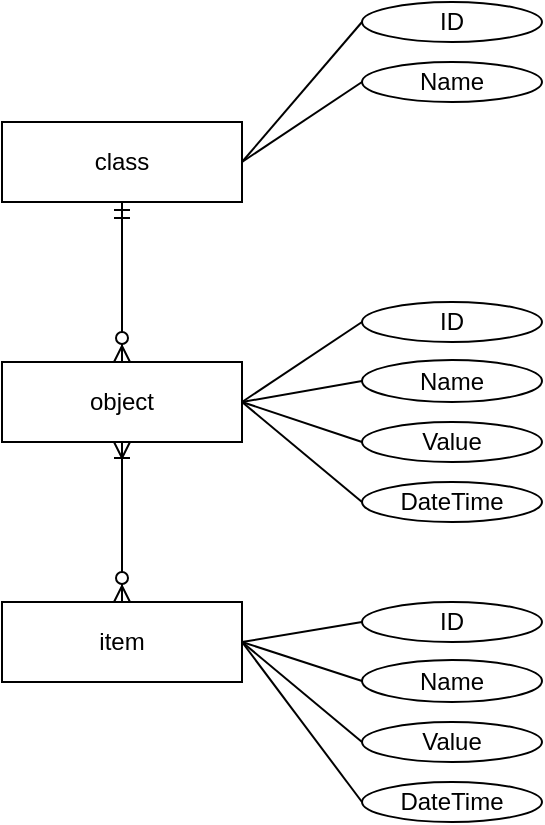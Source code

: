 <mxfile version="14.1.8" type="device"><diagram id="9X-5f9CKFMg7IC8PEeOX" name="Página-1"><mxGraphModel dx="852" dy="534" grid="1" gridSize="10" guides="1" tooltips="1" connect="1" arrows="1" fold="1" page="1" pageScale="1" pageWidth="1169" pageHeight="827" math="0" shadow="0"><root><mxCell id="0"/><mxCell id="1" parent="0"/><mxCell id="pOk3HR-EXaLhyDpFrAlB-2" value="class" style="rounded=0;whiteSpace=wrap;html=1;" vertex="1" parent="1"><mxGeometry x="320" y="280" width="120" height="40" as="geometry"/></mxCell><mxCell id="pOk3HR-EXaLhyDpFrAlB-6" style="edgeStyle=orthogonalEdgeStyle;rounded=0;orthogonalLoop=1;jettySize=auto;html=1;exitX=0.5;exitY=0;exitDx=0;exitDy=0;entryX=0.5;entryY=1;entryDx=0;entryDy=0;startArrow=ERzeroToMany;startFill=1;endArrow=ERmandOne;endFill=0;" edge="1" parent="1" source="pOk3HR-EXaLhyDpFrAlB-3" target="pOk3HR-EXaLhyDpFrAlB-2"><mxGeometry relative="1" as="geometry"/></mxCell><mxCell id="pOk3HR-EXaLhyDpFrAlB-3" value="object" style="rounded=0;whiteSpace=wrap;html=1;" vertex="1" parent="1"><mxGeometry x="320" y="400" width="120" height="40" as="geometry"/></mxCell><mxCell id="pOk3HR-EXaLhyDpFrAlB-7" style="edgeStyle=orthogonalEdgeStyle;rounded=0;orthogonalLoop=1;jettySize=auto;html=1;exitX=0.5;exitY=0;exitDx=0;exitDy=0;startArrow=ERzeroToMany;startFill=1;endArrow=ERoneToMany;endFill=0;" edge="1" parent="1" source="pOk3HR-EXaLhyDpFrAlB-4" target="pOk3HR-EXaLhyDpFrAlB-3"><mxGeometry relative="1" as="geometry"/></mxCell><mxCell id="pOk3HR-EXaLhyDpFrAlB-4" value="item" style="rounded=0;whiteSpace=wrap;html=1;" vertex="1" parent="1"><mxGeometry x="320" y="520" width="120" height="40" as="geometry"/></mxCell><mxCell id="pOk3HR-EXaLhyDpFrAlB-21" style="rounded=0;orthogonalLoop=1;jettySize=auto;html=1;exitX=0;exitY=0.5;exitDx=0;exitDy=0;entryX=1;entryY=0.5;entryDx=0;entryDy=0;startArrow=none;startFill=0;endArrow=none;endFill=0;" edge="1" parent="1" source="pOk3HR-EXaLhyDpFrAlB-8" target="pOk3HR-EXaLhyDpFrAlB-2"><mxGeometry relative="1" as="geometry"/></mxCell><mxCell id="pOk3HR-EXaLhyDpFrAlB-8" value="ID" style="ellipse;whiteSpace=wrap;html=1;" vertex="1" parent="1"><mxGeometry x="500" y="220" width="90" height="20" as="geometry"/></mxCell><mxCell id="pOk3HR-EXaLhyDpFrAlB-22" style="edgeStyle=none;rounded=0;orthogonalLoop=1;jettySize=auto;html=1;exitX=0;exitY=0.5;exitDx=0;exitDy=0;entryX=1;entryY=0.5;entryDx=0;entryDy=0;startArrow=none;startFill=0;endArrow=none;endFill=0;" edge="1" parent="1" source="pOk3HR-EXaLhyDpFrAlB-10" target="pOk3HR-EXaLhyDpFrAlB-2"><mxGeometry relative="1" as="geometry"/></mxCell><mxCell id="pOk3HR-EXaLhyDpFrAlB-10" value="Name" style="ellipse;whiteSpace=wrap;html=1;" vertex="1" parent="1"><mxGeometry x="500" y="250" width="90" height="20" as="geometry"/></mxCell><mxCell id="pOk3HR-EXaLhyDpFrAlB-23" style="edgeStyle=none;rounded=0;orthogonalLoop=1;jettySize=auto;html=1;exitX=0;exitY=0.5;exitDx=0;exitDy=0;entryX=1;entryY=0.5;entryDx=0;entryDy=0;startArrow=none;startFill=0;endArrow=none;endFill=0;" edge="1" parent="1" source="pOk3HR-EXaLhyDpFrAlB-11" target="pOk3HR-EXaLhyDpFrAlB-3"><mxGeometry relative="1" as="geometry"/></mxCell><mxCell id="pOk3HR-EXaLhyDpFrAlB-11" value="ID" style="ellipse;whiteSpace=wrap;html=1;" vertex="1" parent="1"><mxGeometry x="500" y="370" width="90" height="20" as="geometry"/></mxCell><mxCell id="pOk3HR-EXaLhyDpFrAlB-24" style="edgeStyle=none;rounded=0;orthogonalLoop=1;jettySize=auto;html=1;exitX=0;exitY=0.5;exitDx=0;exitDy=0;startArrow=none;startFill=0;endArrow=none;endFill=0;" edge="1" parent="1" source="pOk3HR-EXaLhyDpFrAlB-12"><mxGeometry relative="1" as="geometry"><mxPoint x="440" y="420" as="targetPoint"/></mxGeometry></mxCell><mxCell id="pOk3HR-EXaLhyDpFrAlB-12" value="Name" style="ellipse;whiteSpace=wrap;html=1;" vertex="1" parent="1"><mxGeometry x="500" y="399" width="90" height="21" as="geometry"/></mxCell><mxCell id="pOk3HR-EXaLhyDpFrAlB-25" style="edgeStyle=none;rounded=0;orthogonalLoop=1;jettySize=auto;html=1;exitX=0;exitY=0.5;exitDx=0;exitDy=0;entryX=1;entryY=0.5;entryDx=0;entryDy=0;startArrow=none;startFill=0;endArrow=none;endFill=0;" edge="1" parent="1" source="pOk3HR-EXaLhyDpFrAlB-13" target="pOk3HR-EXaLhyDpFrAlB-3"><mxGeometry relative="1" as="geometry"/></mxCell><mxCell id="pOk3HR-EXaLhyDpFrAlB-13" value="Value" style="ellipse;whiteSpace=wrap;html=1;" vertex="1" parent="1"><mxGeometry x="500" y="430" width="90" height="20" as="geometry"/></mxCell><mxCell id="pOk3HR-EXaLhyDpFrAlB-26" style="edgeStyle=none;rounded=0;orthogonalLoop=1;jettySize=auto;html=1;exitX=0;exitY=0.5;exitDx=0;exitDy=0;startArrow=none;startFill=0;endArrow=none;endFill=0;" edge="1" parent="1" source="pOk3HR-EXaLhyDpFrAlB-14"><mxGeometry relative="1" as="geometry"><mxPoint x="440" y="420" as="targetPoint"/></mxGeometry></mxCell><mxCell id="pOk3HR-EXaLhyDpFrAlB-14" value="DateTime" style="ellipse;whiteSpace=wrap;html=1;" vertex="1" parent="1"><mxGeometry x="500" y="460" width="90" height="20" as="geometry"/></mxCell><mxCell id="pOk3HR-EXaLhyDpFrAlB-27" style="edgeStyle=none;rounded=0;orthogonalLoop=1;jettySize=auto;html=1;exitX=0;exitY=0.5;exitDx=0;exitDy=0;entryX=1;entryY=0.5;entryDx=0;entryDy=0;startArrow=none;startFill=0;endArrow=none;endFill=0;" edge="1" parent="1" source="pOk3HR-EXaLhyDpFrAlB-17" target="pOk3HR-EXaLhyDpFrAlB-4"><mxGeometry relative="1" as="geometry"/></mxCell><mxCell id="pOk3HR-EXaLhyDpFrAlB-17" value="ID" style="ellipse;whiteSpace=wrap;html=1;" vertex="1" parent="1"><mxGeometry x="500" y="520" width="90" height="20" as="geometry"/></mxCell><mxCell id="pOk3HR-EXaLhyDpFrAlB-28" style="edgeStyle=none;rounded=0;orthogonalLoop=1;jettySize=auto;html=1;exitX=0;exitY=0.5;exitDx=0;exitDy=0;startArrow=none;startFill=0;endArrow=none;endFill=0;" edge="1" parent="1" source="pOk3HR-EXaLhyDpFrAlB-18"><mxGeometry relative="1" as="geometry"><mxPoint x="440" y="540" as="targetPoint"/></mxGeometry></mxCell><mxCell id="pOk3HR-EXaLhyDpFrAlB-18" value="Name" style="ellipse;whiteSpace=wrap;html=1;" vertex="1" parent="1"><mxGeometry x="500" y="549" width="90" height="21" as="geometry"/></mxCell><mxCell id="pOk3HR-EXaLhyDpFrAlB-29" style="edgeStyle=none;rounded=0;orthogonalLoop=1;jettySize=auto;html=1;exitX=0;exitY=0.5;exitDx=0;exitDy=0;startArrow=none;startFill=0;endArrow=none;endFill=0;" edge="1" parent="1" source="pOk3HR-EXaLhyDpFrAlB-19"><mxGeometry relative="1" as="geometry"><mxPoint x="440" y="540" as="targetPoint"/></mxGeometry></mxCell><mxCell id="pOk3HR-EXaLhyDpFrAlB-19" value="Value" style="ellipse;whiteSpace=wrap;html=1;" vertex="1" parent="1"><mxGeometry x="500" y="580" width="90" height="20" as="geometry"/></mxCell><mxCell id="pOk3HR-EXaLhyDpFrAlB-30" style="edgeStyle=none;rounded=0;orthogonalLoop=1;jettySize=auto;html=1;exitX=0;exitY=0.5;exitDx=0;exitDy=0;startArrow=none;startFill=0;endArrow=none;endFill=0;" edge="1" parent="1" source="pOk3HR-EXaLhyDpFrAlB-20"><mxGeometry relative="1" as="geometry"><mxPoint x="440" y="540" as="targetPoint"/></mxGeometry></mxCell><mxCell id="pOk3HR-EXaLhyDpFrAlB-20" value="DateTime" style="ellipse;whiteSpace=wrap;html=1;" vertex="1" parent="1"><mxGeometry x="500" y="610" width="90" height="20" as="geometry"/></mxCell></root></mxGraphModel></diagram></mxfile>